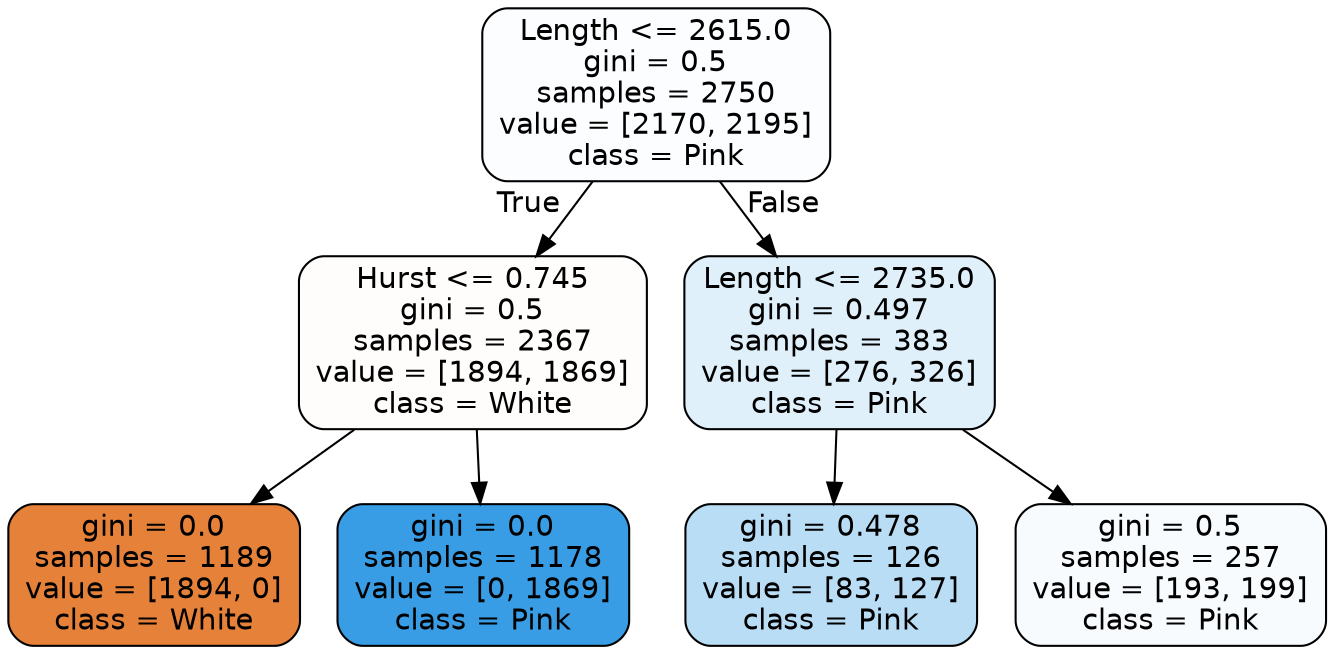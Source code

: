 digraph Tree {
node [shape=box, style="filled, rounded", color="black", fontname=helvetica] ;
edge [fontname=helvetica] ;
0 [label="Length <= 2615.0\ngini = 0.5\nsamples = 2750\nvalue = [2170, 2195]\nclass = Pink", fillcolor="#399de503"] ;
1 [label="Hurst <= 0.745\ngini = 0.5\nsamples = 2367\nvalue = [1894, 1869]\nclass = White", fillcolor="#e5813903"] ;
0 -> 1 [labeldistance=2.5, labelangle=45, headlabel="True"] ;
2 [label="gini = 0.0\nsamples = 1189\nvalue = [1894, 0]\nclass = White", fillcolor="#e58139ff"] ;
1 -> 2 ;
3 [label="gini = 0.0\nsamples = 1178\nvalue = [0, 1869]\nclass = Pink", fillcolor="#399de5ff"] ;
1 -> 3 ;
4 [label="Length <= 2735.0\ngini = 0.497\nsamples = 383\nvalue = [276, 326]\nclass = Pink", fillcolor="#399de527"] ;
0 -> 4 [labeldistance=2.5, labelangle=-45, headlabel="False"] ;
5 [label="gini = 0.478\nsamples = 126\nvalue = [83, 127]\nclass = Pink", fillcolor="#399de558"] ;
4 -> 5 ;
6 [label="gini = 0.5\nsamples = 257\nvalue = [193, 199]\nclass = Pink", fillcolor="#399de508"] ;
4 -> 6 ;
}